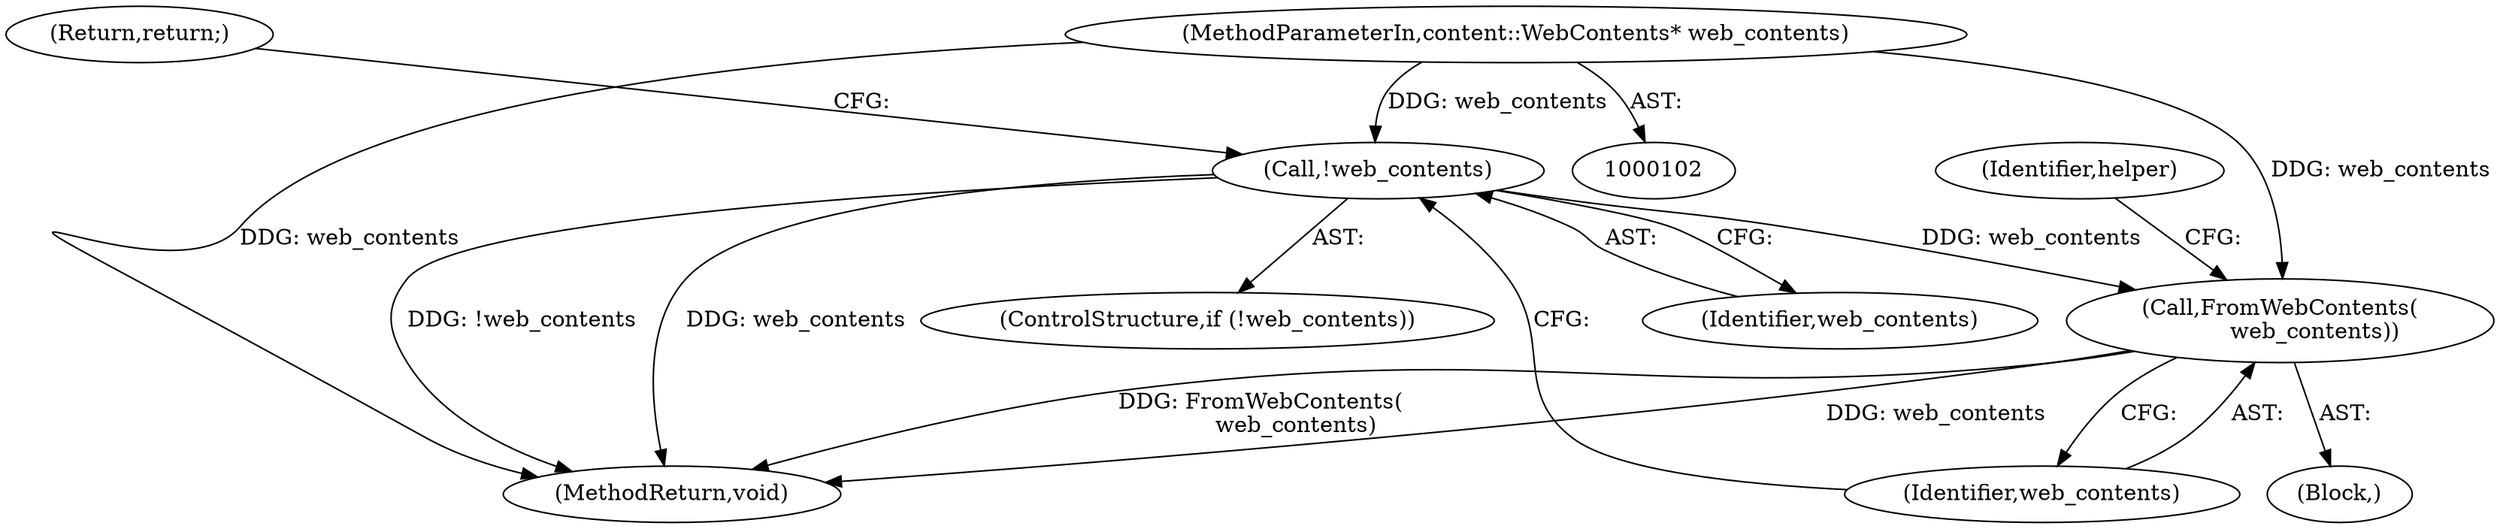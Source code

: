 digraph "1_Chrome_dcd10462fb49c72544719c490238f3a35edf3fc6_0@pointer" {
"1000103" [label="(MethodParameterIn,content::WebContents* web_contents)"];
"1000108" [label="(Call,!web_contents)"];
"1000111" [label="(Call,FromWebContents(\n          web_contents))"];
"1000109" [label="(Identifier,web_contents)"];
"1000112" [label="(Identifier,web_contents)"];
"1000114" [label="(Identifier,helper)"];
"1000136" [label="(MethodReturn,void)"];
"1000107" [label="(ControlStructure,if (!web_contents))"];
"1000106" [label="(Block,)"];
"1000111" [label="(Call,FromWebContents(\n          web_contents))"];
"1000103" [label="(MethodParameterIn,content::WebContents* web_contents)"];
"1000110" [label="(Return,return;)"];
"1000108" [label="(Call,!web_contents)"];
"1000103" -> "1000102"  [label="AST: "];
"1000103" -> "1000136"  [label="DDG: web_contents"];
"1000103" -> "1000108"  [label="DDG: web_contents"];
"1000103" -> "1000111"  [label="DDG: web_contents"];
"1000108" -> "1000107"  [label="AST: "];
"1000108" -> "1000109"  [label="CFG: "];
"1000109" -> "1000108"  [label="AST: "];
"1000110" -> "1000108"  [label="CFG: "];
"1000112" -> "1000108"  [label="CFG: "];
"1000108" -> "1000136"  [label="DDG: !web_contents"];
"1000108" -> "1000136"  [label="DDG: web_contents"];
"1000108" -> "1000111"  [label="DDG: web_contents"];
"1000111" -> "1000106"  [label="AST: "];
"1000111" -> "1000112"  [label="CFG: "];
"1000112" -> "1000111"  [label="AST: "];
"1000114" -> "1000111"  [label="CFG: "];
"1000111" -> "1000136"  [label="DDG: web_contents"];
"1000111" -> "1000136"  [label="DDG: FromWebContents(\n          web_contents)"];
}
